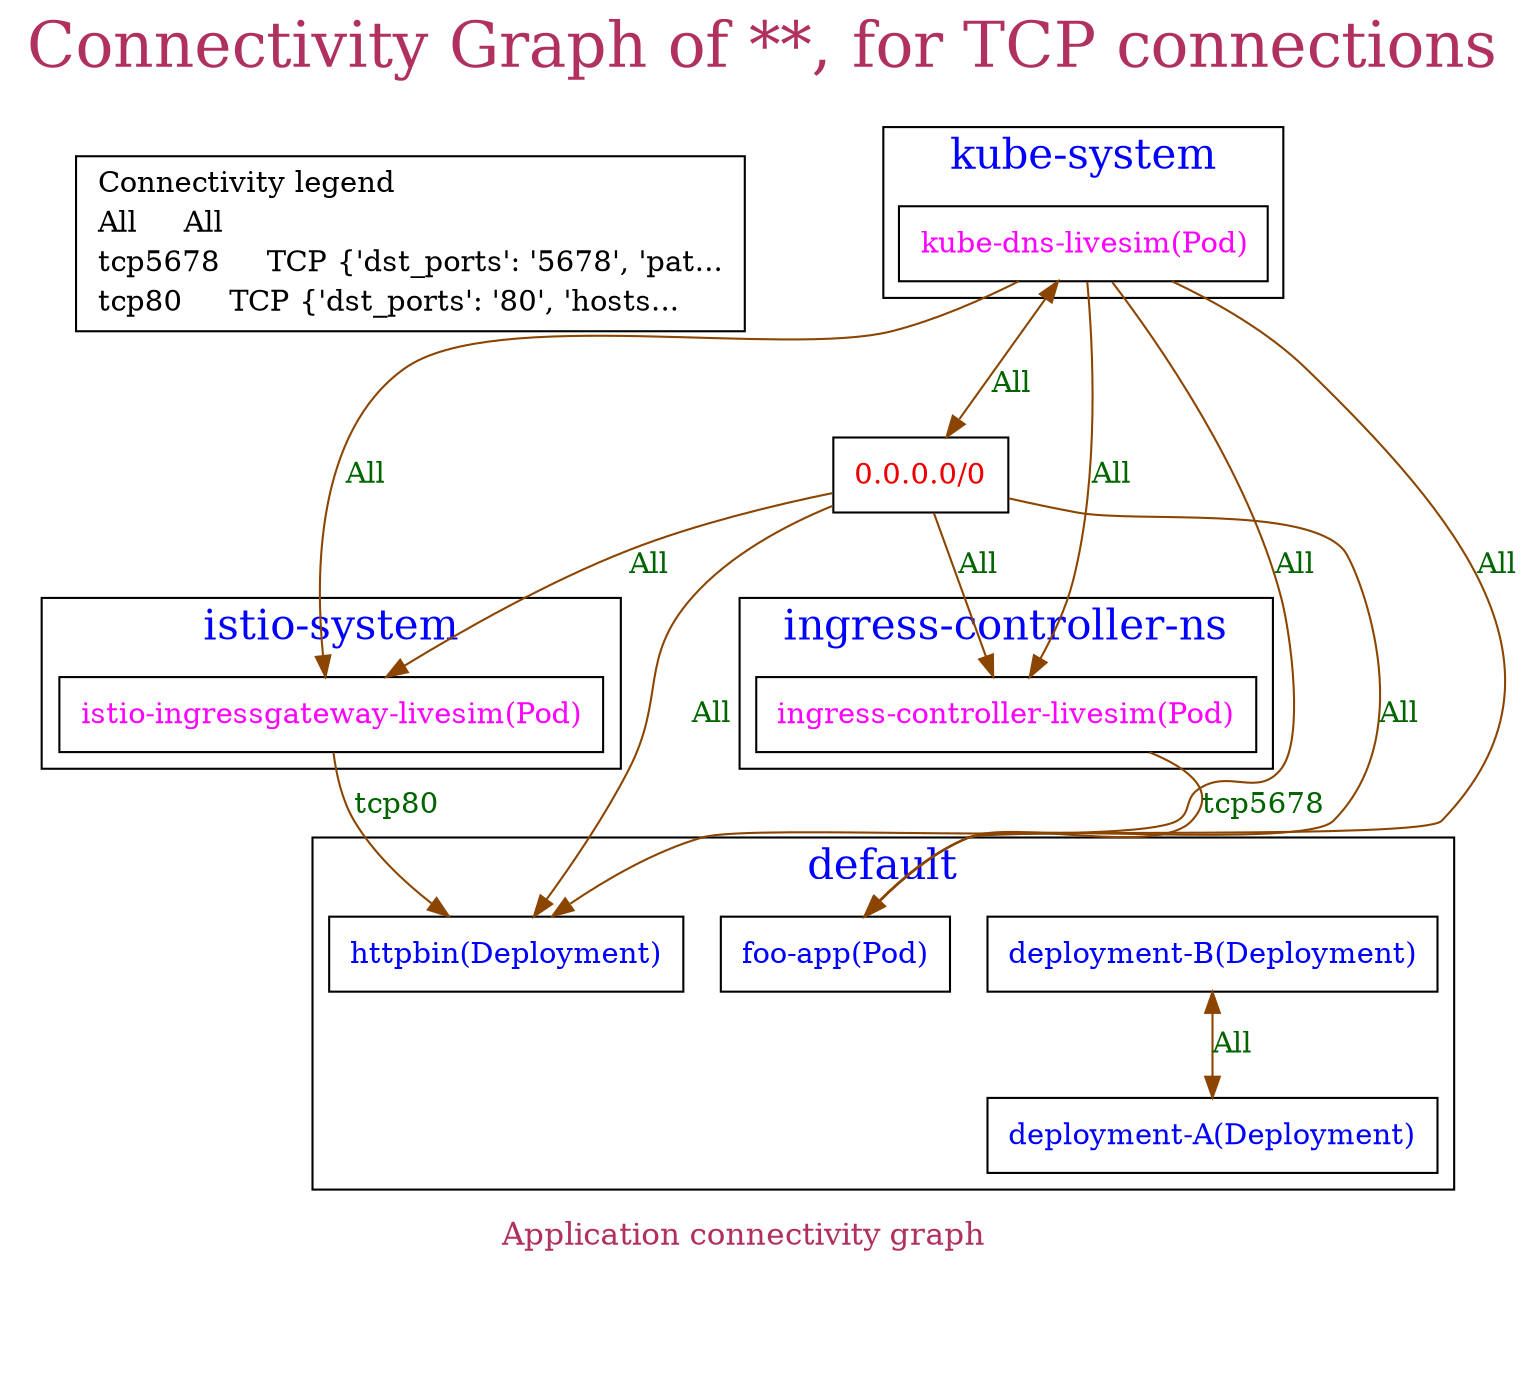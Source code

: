// The Connectivity Graph of **, for TCP connections
digraph {
	label="Connectivity Graph of **, for TCP connections"	labelloc = "t"
	fontsize=30
	fontcolor=maroon
	subgraph cluster_map_explanation {
	dict_box [label=<<table border="0" cellspacing="0"><tr><td  align="text">Connectivity legend<br align="left" /></td></tr><tr><td align="text" tooltip="All" href="bogus">All     All<br align="left" /></td></tr><tr><td align="text" tooltip="TCP {'dst_ports': '5678', 'paths': '/foo(/*)?'}" href="bogus">tcp5678     TCP {'dst_ports': '5678', 'pat...<br align="left" /></td></tr><tr><td align="text" tooltip="TCP {'dst_ports': '80', 'hosts': 'httpbin.example.com', 'paths': '(/status(/*)?)|(/delay(/*)?)'}" href="bogus">tcp80     TCP {'dst_ports': '80', 'hosts...<br align="left" /></td></tr></table>> shape=box]
	"0.0.0.0/0" [label=<<table border="0" cellspacing="0"><tr><td>0.0.0.0/0</td></tr></table>> shape=box fontcolor=red2 tooltip="IP Block"]
subgraph cluster_default_namespace{
	label="default"
	fontsize=20
	fontcolor=blue
	tooltip="Namespace"
	"default/deployment-A(Deployment)" [label=<<table border="0" cellspacing="0"><tr><td>deployment-A(Deployment)</td></tr></table>> shape=box fontcolor=blue tooltip="Workload"]
	"default/deployment-B(Deployment)" [label=<<table border="0" cellspacing="0"><tr><td>deployment-B(Deployment)</td></tr></table>> shape=box fontcolor=blue tooltip="Workload"]
	"default/foo-app(Pod)" [label=<<table border="0" cellspacing="0"><tr><td>foo-app(Pod)</td></tr></table>> shape=box fontcolor=blue tooltip="Workload"]
	"default/httpbin(Deployment)" [label=<<table border="0" cellspacing="0"><tr><td>httpbin(Deployment)</td></tr></table>> shape=box fontcolor=blue tooltip="Workload"]
}
subgraph cluster_ingress_controller_ns_namespace{
	label="ingress-controller-ns"
	fontsize=20
	fontcolor=blue
	tooltip="Namespace"
	"ingress-controller-ns/ingress-controller-livesim(Pod)" [label=<<table border="0" cellspacing="0"><tr><td>ingress-controller-livesim(Pod)</td></tr></table>> shape=box fontcolor=magenta tooltip="Automatically added workload"]
}
subgraph cluster_istio_system_namespace{
	label="istio-system"
	fontsize=20
	fontcolor=blue
	tooltip="Namespace"
	"istio-system/istio-ingressgateway-livesim(Pod)" [label=<<table border="0" cellspacing="0"><tr><td>istio-ingressgateway-livesim(Pod)</td></tr></table>> shape=box fontcolor=magenta tooltip="Automatically added workload"]
}
subgraph cluster_kube_system_namespace{
	label="kube-system"
	fontsize=20
	fontcolor=blue
	tooltip="Namespace"
	"kube-system/kube-dns-livesim(Pod)" [label=<<table border="0" cellspacing="0"><tr><td>kube-dns-livesim(Pod)</td></tr></table>> shape=box fontcolor=magenta tooltip="Automatically added workload"]
}
	"0.0.0.0/0" -> "default/foo-app(Pod)"[label="All" labeltooltip="All" color=darkorange4 fontcolor=darkgreen dir=both arrowhead=normal arrowtail=none]
	"0.0.0.0/0" -> "default/httpbin(Deployment)"[label="All" labeltooltip="All" color=darkorange4 fontcolor=darkgreen dir=both arrowhead=normal arrowtail=none]
	"0.0.0.0/0" -> "ingress-controller-ns/ingress-controller-livesim(Pod)"[label="All" labeltooltip="All" color=darkorange4 fontcolor=darkgreen dir=both arrowhead=normal arrowtail=none]
	"0.0.0.0/0" -> "istio-system/istio-ingressgateway-livesim(Pod)"[label="All" labeltooltip="All" color=darkorange4 fontcolor=darkgreen dir=both arrowhead=normal arrowtail=none]
	"default/deployment-B(Deployment)" -> "default/deployment-A(Deployment)"[label="All" labeltooltip="All" color=darkorange4 fontcolor=darkgreen dir=both arrowhead=normal arrowtail=normal]
	"ingress-controller-ns/ingress-controller-livesim(Pod)" -> "default/foo-app(Pod)"[label="tcp5678" labeltooltip="TCP {'dst_ports': '5678', 'paths': '/foo(/*)?'}" color=darkorange4 fontcolor=darkgreen dir=both arrowhead=normal arrowtail=none]
	"istio-system/istio-ingressgateway-livesim(Pod)" -> "default/httpbin(Deployment)"[label="tcp80" labeltooltip="TCP {'dst_ports': '80', 'hosts': 'httpbin.example.com', 'paths': '(/status(/*)?)|(/delay(/*)?)'}" color=darkorange4 fontcolor=darkgreen dir=both arrowhead=normal arrowtail=none]
	"kube-system/kube-dns-livesim(Pod)" -> "0.0.0.0/0"[label="All" labeltooltip="All" color=darkorange4 fontcolor=darkgreen dir=both arrowhead=normal arrowtail=normal]
	"kube-system/kube-dns-livesim(Pod)" -> "default/foo-app(Pod)"[label="All" labeltooltip="All" color=darkorange4 fontcolor=darkgreen dir=both arrowhead=normal arrowtail=none]
	"kube-system/kube-dns-livesim(Pod)" -> "default/httpbin(Deployment)"[label="All" labeltooltip="All" color=darkorange4 fontcolor=darkgreen dir=both arrowhead=normal arrowtail=none]
	"kube-system/kube-dns-livesim(Pod)" -> "ingress-controller-ns/ingress-controller-livesim(Pod)"[label="All" labeltooltip="All" color=darkorange4 fontcolor=darkgreen dir=both arrowhead=normal arrowtail=none]
	"kube-system/kube-dns-livesim(Pod)" -> "istio-system/istio-ingressgateway-livesim(Pod)"[label="All" labeltooltip="All" color=darkorange4 fontcolor=darkgreen dir=both arrowhead=normal arrowtail=none]
	color=white
	label=<<table border="0" cellspacing="0"><tr><td align="text" >Application connectivity graph <br align="left" /></td></tr><tr><td align="text" >  <br align="left" /></td></tr><tr><td align="text" >  <br align="left" /></td></tr></table>>
	labelloc = "b"
	fontsize=15
	fontcolor=maroon
	}
}
// The Connectivity Graph of **, for non-TCP connections
digraph {
	label="Connectivity Graph of **, for non-TCP connections"	labelloc = "t"
	fontsize=30
	fontcolor=maroon
	subgraph cluster_map_explanation {
	dict_box [label=<<table border="0" cellspacing="0"><tr><td  align="text">Connectivity legend<br align="left" /></td></tr><tr><td align="text" tooltip="All" href="bogus">All     All<br align="left" /></td></tr><tr><td align="text" tooltip="UDP 53" href="bogus">udp53     UDP 53<br align="left" /></td></tr></table>> shape=box]
	"0.0.0.0/0" [label=<<table border="0" cellspacing="0"><tr><td>0.0.0.0/0</td></tr></table>> shape=box fontcolor=red2 tooltip="IP Block"]
subgraph cluster_default_namespace{
	label="default"
	fontsize=20
	fontcolor=blue
	tooltip="Namespace"
	"default/deployment-A(Deployment)" [label=<<table border="0" cellspacing="0"><tr><td>deployment-A(Deployment)</td></tr></table>> shape=box fontcolor=blue tooltip="Workload"]
	"default/deployment-B(Deployment)" [label=<<table border="0" cellspacing="0"><tr><td>deployment-B(Deployment)</td></tr></table>> shape=box fontcolor=blue tooltip="Workload"]
	"default/foo-app(Pod)" [label=<<table border="1" cellspacing="0"><tr><td>foo-app(Pod)</td></tr><tr><td>httpbin(Deployment)</td></tr></table>> shape=box color=blue4 tooltip="A set of workloads having exactly the same connectivity"]
}
subgraph cluster_ingress_controller_ns_namespace{
	label="ingress-controller-ns"
	fontsize=20
	fontcolor=blue
	tooltip="Namespace"
	"ingress-controller-ns/ingress-controller-livesim(Pod)" [label=<<table border="0" cellspacing="0"><tr><td>ingress-controller-livesim(Pod)</td></tr></table>> shape=box fontcolor=magenta tooltip="Automatically added workload"]
}
subgraph cluster_istio_system_namespace{
	label="istio-system"
	fontsize=20
	fontcolor=blue
	tooltip="Namespace"
	"istio-system/istio-ingressgateway-livesim(Pod)" [label=<<table border="0" cellspacing="0"><tr><td>istio-ingressgateway-livesim(Pod)</td></tr></table>> shape=box fontcolor=magenta tooltip="Automatically added workload"]
}
subgraph cluster_kube_system_namespace{
	label="kube-system"
	fontsize=20
	fontcolor=blue
	tooltip="Namespace"
	"kube-system/kube-dns-livesim(Pod)" [label=<<table border="0" cellspacing="0"><tr><td>kube-dns-livesim(Pod)</td></tr></table>> shape=box fontcolor=magenta tooltip="Automatically added workload"]
}
	"0.0.0.0/0" -> "default/foo-app(Pod)"[label="All" labeltooltip="All" color=darkorange4 fontcolor=darkgreen dir=both arrowhead=normal arrowtail=none]
	"0.0.0.0/0" -> "ingress-controller-ns/ingress-controller-livesim(Pod)"[label="All" labeltooltip="All" color=darkorange4 fontcolor=darkgreen dir=both arrowhead=normal arrowtail=none]
	"default/deployment-A(Deployment)" -> "kube-system/kube-dns-livesim(Pod)"[label="udp53" labeltooltip="UDP 53" color=darkorange4 fontcolor=darkgreen dir=both arrowhead=normal arrowtail=none]
	"default/deployment-B(Deployment)" -> "default/deployment-A(Deployment)"[label="All" labeltooltip="All" color=darkorange4 fontcolor=darkgreen dir=both arrowhead=normal arrowtail=normal]
	"default/deployment-B(Deployment)" -> "kube-system/kube-dns-livesim(Pod)"[label="udp53" labeltooltip="UDP 53" color=darkorange4 fontcolor=darkgreen dir=both arrowhead=normal arrowtail=none]
	"default/foo-app(Pod)" -> "kube-system/kube-dns-livesim(Pod)"[label="udp53" labeltooltip="UDP 53" color=darkorange4 fontcolor=darkgreen dir=both arrowhead=normal arrowtail=none]
	"istio-system/istio-ingressgateway-livesim(Pod)" -> "0.0.0.0/0"[label="All" labeltooltip="All" color=darkorange4 fontcolor=darkgreen dir=both arrowhead=normal arrowtail=normal]
	"istio-system/istio-ingressgateway-livesim(Pod)" -> "default/foo-app(Pod)"[label="All" labeltooltip="All" color=darkorange4 fontcolor=darkgreen dir=both arrowhead=normal arrowtail=none]
	"istio-system/istio-ingressgateway-livesim(Pod)" -> "ingress-controller-ns/ingress-controller-livesim(Pod)"[label="All" labeltooltip="All" color=darkorange4 fontcolor=darkgreen dir=both arrowhead=normal arrowtail=none]
	"kube-system/kube-dns-livesim(Pod)" -> "0.0.0.0/0"[label="All" labeltooltip="All" color=darkorange4 fontcolor=darkgreen dir=both arrowhead=normal arrowtail=normal]
	"kube-system/kube-dns-livesim(Pod)" -> "default/foo-app(Pod)"[label="All" labeltooltip="All" color=darkorange4 fontcolor=darkgreen dir=both arrowhead=normal arrowtail=none]
	"kube-system/kube-dns-livesim(Pod)" -> "ingress-controller-ns/ingress-controller-livesim(Pod)"[label="All" labeltooltip="All" color=darkorange4 fontcolor=darkgreen dir=both arrowhead=normal arrowtail=none]
	"kube-system/kube-dns-livesim(Pod)" -> "istio-system/istio-ingressgateway-livesim(Pod)"[label="All" labeltooltip="All" color=darkorange4 fontcolor=darkgreen dir=both arrowhead=normal arrowtail=normal]
	color=white
	label=<<table border="0" cellspacing="0"><tr><td align="text" >Application connectivity graph <br align="left" /></td></tr><tr><td align="text" >  <br align="left" /></td></tr><tr><td align="text" >  <br align="left" /></td></tr></table>>
	labelloc = "b"
	fontsize=15
	fontcolor=maroon
	}
}
